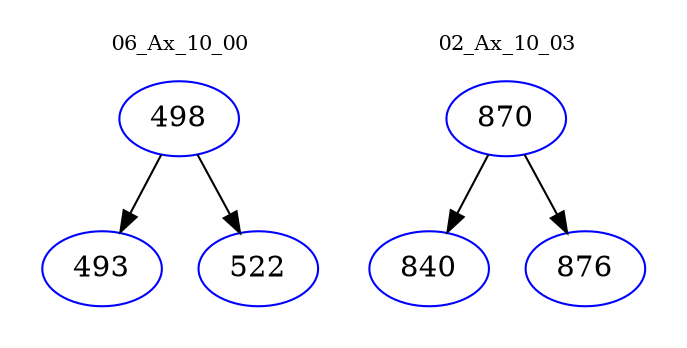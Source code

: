 digraph{
subgraph cluster_0 {
color = white
label = "06_Ax_10_00";
fontsize=10;
T0_498 [label="498", color="blue"]
T0_498 -> T0_493 [color="black"]
T0_493 [label="493", color="blue"]
T0_498 -> T0_522 [color="black"]
T0_522 [label="522", color="blue"]
}
subgraph cluster_1 {
color = white
label = "02_Ax_10_03";
fontsize=10;
T1_870 [label="870", color="blue"]
T1_870 -> T1_840 [color="black"]
T1_840 [label="840", color="blue"]
T1_870 -> T1_876 [color="black"]
T1_876 [label="876", color="blue"]
}
}

